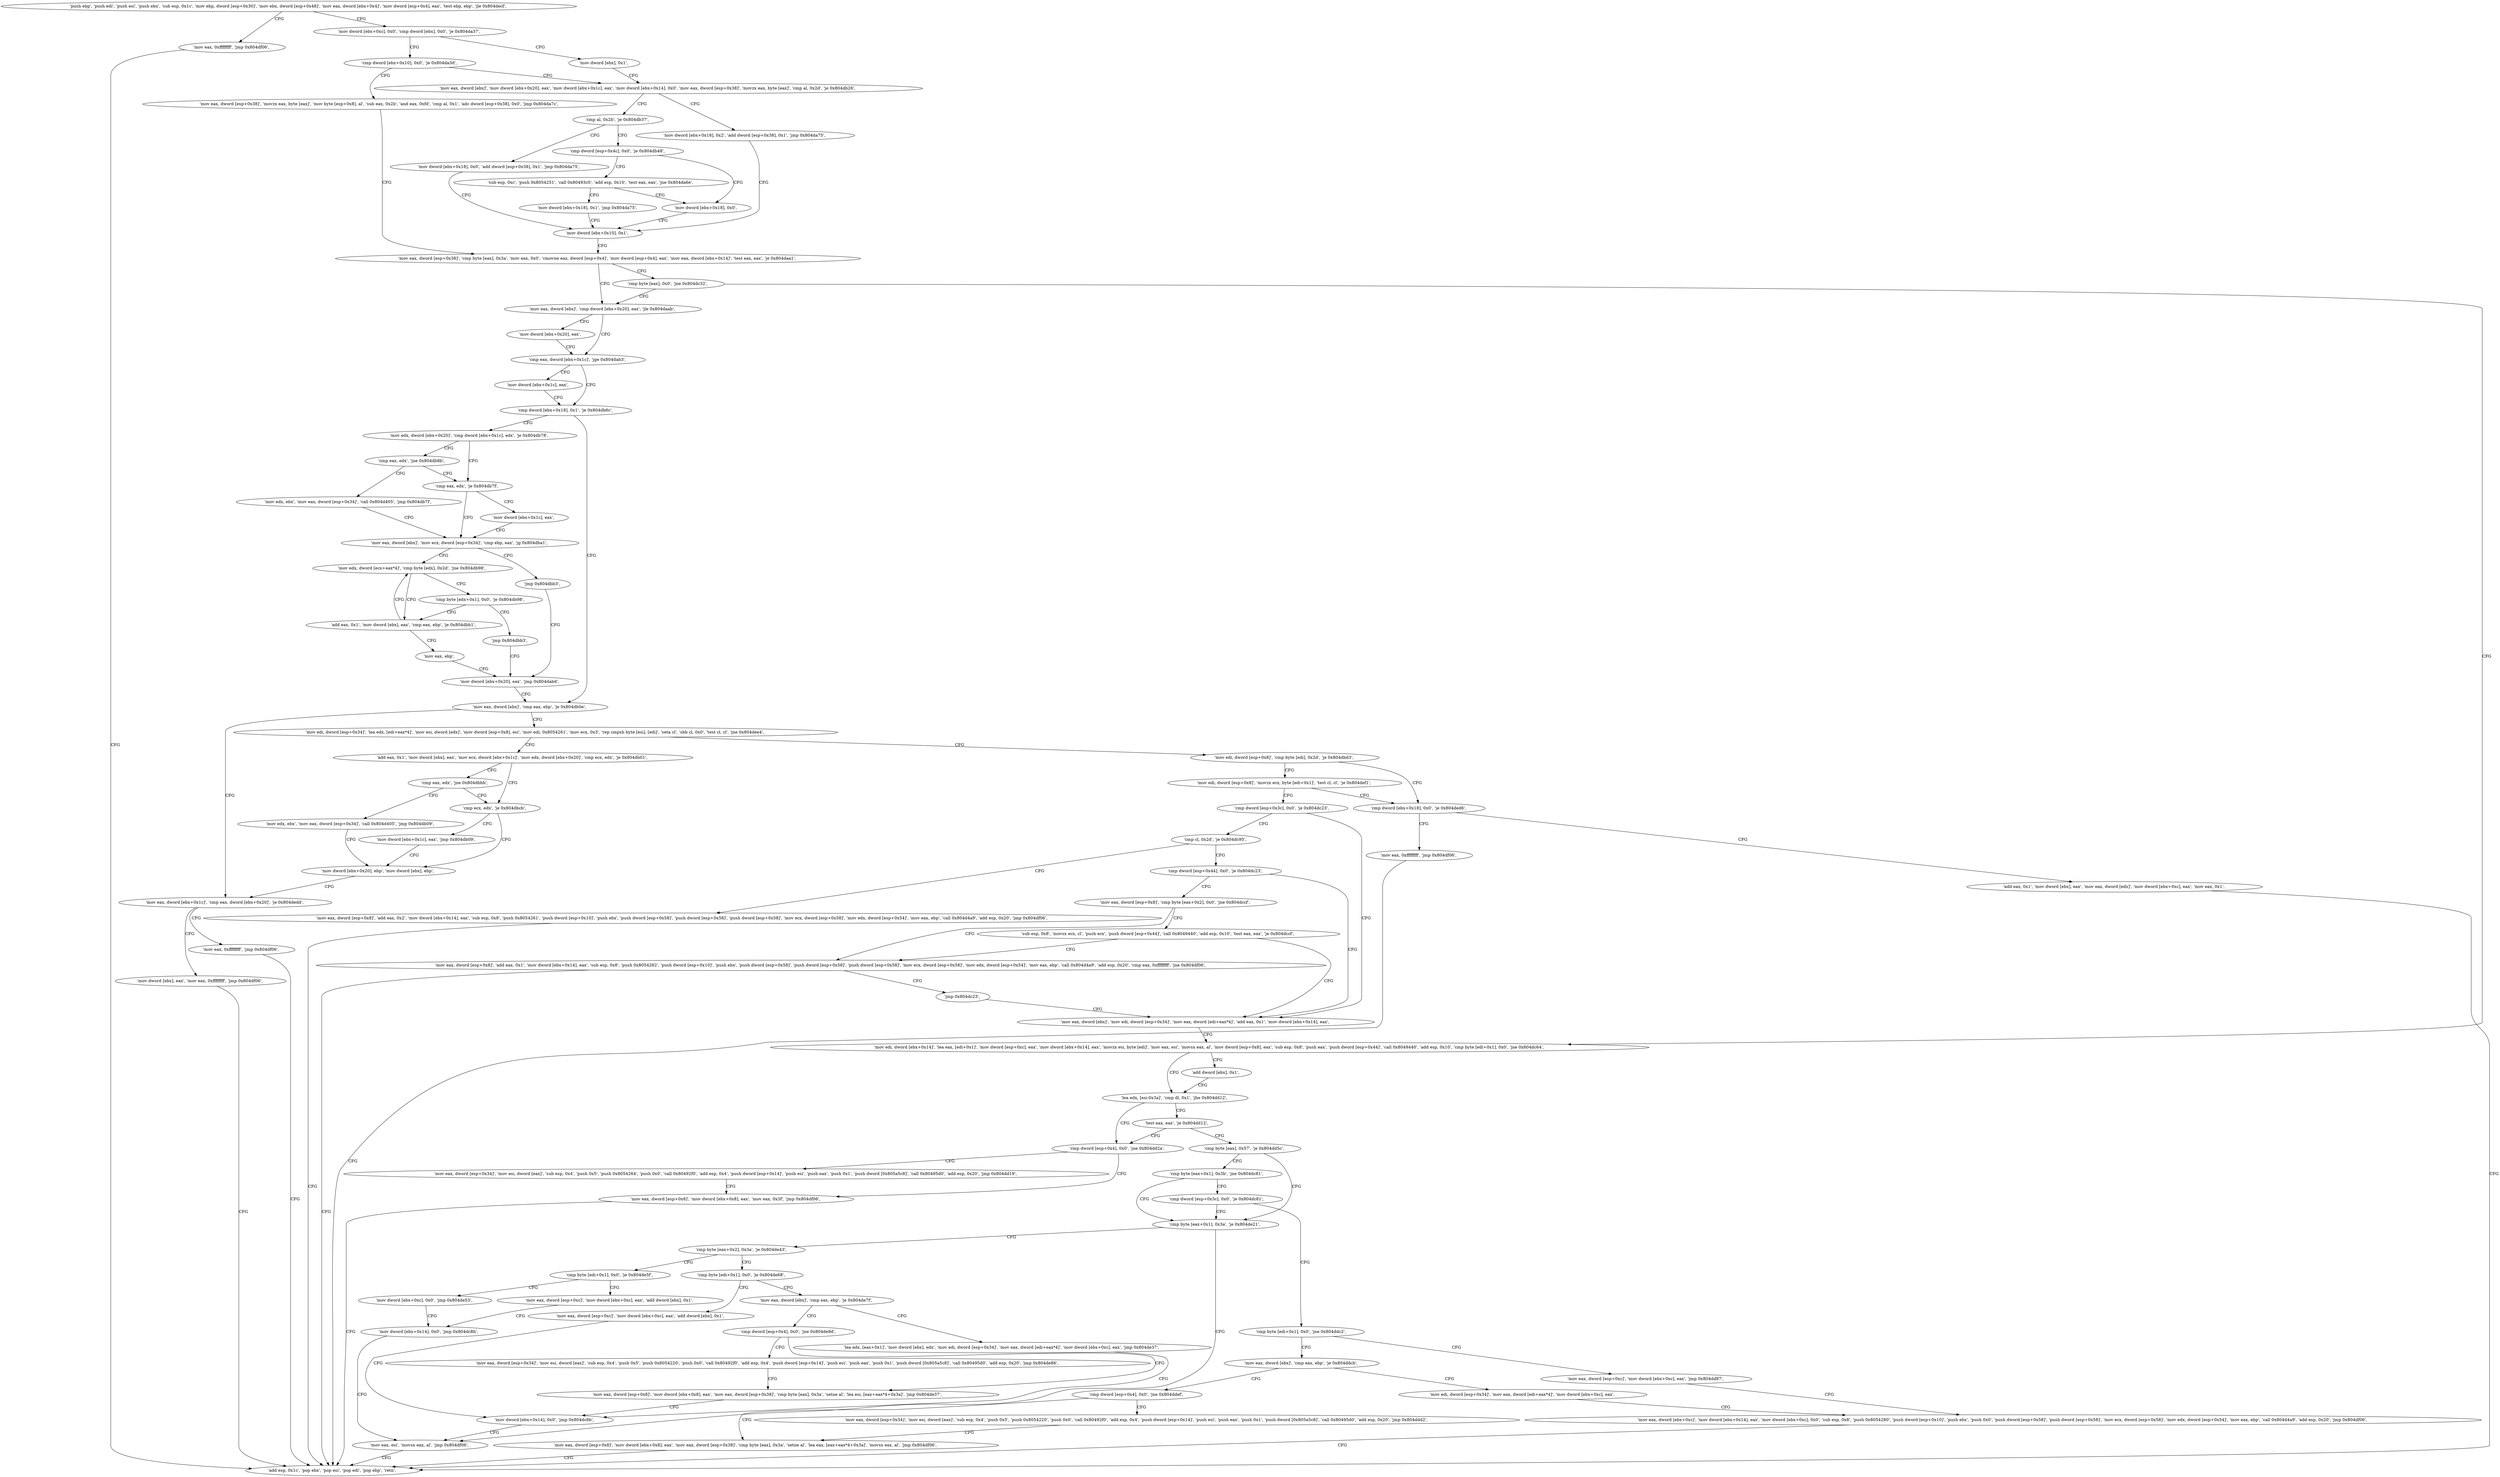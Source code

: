 digraph "func" {
"134535659" [label = "'push ebp', 'push edi', 'push esi', 'push ebx', 'sub esp, 0x1c', 'mov ebp, dword [esp+0x30]', 'mov ebx, dword [esp+0x48]', 'mov eax, dword [ebx+0x4]', 'mov dword [esp+0x4], eax', 'test ebp, ebp', 'jle 0x804decf', " ]
"134536911" [label = "'mov eax, 0xffffffff', 'jmp 0x804df06', " ]
"134535689" [label = "'mov dword [ebx+0xc], 0x0', 'cmp dword [ebx], 0x0', 'je 0x804da37', " ]
"134536966" [label = "'add esp, 0x1c', 'pop ebx', 'pop esi', 'pop edi', 'pop ebp', 'retn', " ]
"134535735" [label = "'mov dword [ebx], 0x1', " ]
"134535701" [label = "'cmp dword [ebx+0x10], 0x0', 'je 0x804da3d', " ]
"134535741" [label = "'mov eax, dword [ebx]', 'mov dword [ebx+0x20], eax', 'mov dword [ebx+0x1c], eax', 'mov dword [ebx+0x14], 0x0', 'mov eax, dword [esp+0x38]', 'movzx eax, byte [eax]', 'cmp al, 0x2d', 'je 0x804db26', " ]
"134535707" [label = "'mov eax, dword [esp+0x38]', 'movzx eax, byte [eax]', 'mov byte [esp+0x8], al', 'sub eax, 0x2b', 'and eax, 0xfd', 'cmp al, 0x1', 'adc dword [esp+0x38], 0x0', 'jmp 0x804da7c', " ]
"134535974" [label = "'mov dword [ebx+0x18], 0x2', 'add dword [esp+0x38], 0x1', 'jmp 0x804da75', " ]
"134535797" [label = "'mov dword [ebx+0x10], 0x1', " ]
"134535771" [label = "'cmp al, 0x2b', 'je 0x804db37', " ]
"134535991" [label = "'mov dword [ebx+0x18], 0x0', 'add dword [esp+0x38], 0x1', 'jmp 0x804da75', " ]
"134535779" [label = "'cmp dword [esp+0x4c], 0x0', 'je 0x804db48', " ]
"134535804" [label = "'mov eax, dword [esp+0x38]', 'cmp byte [eax], 0x3a', 'mov eax, 0x0', 'cmovne eax, dword [esp+0x4]', 'mov dword [esp+0x4], eax', 'mov eax, dword [ebx+0x14]', 'test eax, eax', 'je 0x804daa1', " ]
"134536008" [label = "'sub esp, 0xc', 'push 0x8054251', 'call 0x80493c0', 'add esp, 0x10', 'test eax, eax', 'jne 0x804da6e', " ]
"134535790" [label = "'mov dword [ebx+0x18], 0x0', " ]
"134535841" [label = "'mov eax, dword [ebx]', 'cmp dword [ebx+0x20], eax', 'jle 0x804daab', " ]
"134535832" [label = "'cmp byte [eax], 0x0', 'jne 0x804dc32', " ]
"134535851" [label = "'cmp eax, dword [ebx+0x1c]', 'jge 0x804dab3', " ]
"134535848" [label = "'mov dword [ebx+0x20], eax', " ]
"134536242" [label = "'mov edi, dword [ebx+0x14]', 'lea eax, [edi+0x1]', 'mov dword [esp+0xc], eax', 'mov dword [ebx+0x14], eax', 'movzx esi, byte [edi]', 'mov eax, esi', 'movsx eax, al', 'mov dword [esp+0x8], eax', 'sub esp, 0x8', 'push eax', 'push dword [esp+0x44]', 'call 0x8049440', 'add esp, 0x10', 'cmp byte [edi+0x1], 0x0', 'jne 0x804dc64', " ]
"134536032" [label = "'mov dword [ebx+0x18], 0x1', 'jmp 0x804da75', " ]
"134535859" [label = "'cmp dword [ebx+0x18], 0x1', 'je 0x804db6c', " ]
"134535856" [label = "'mov dword [ebx+0x1c], eax', " ]
"134536292" [label = "'lea edx, [esi-0x3a]', 'cmp dl, 0x1', 'jbe 0x804dd12', " ]
"134536289" [label = "'add dword [ebx], 0x1', " ]
"134536044" [label = "'mov edx, dword [ebx+0x20]', 'cmp dword [ebx+0x1c], edx', 'je 0x804db78', " ]
"134535869" [label = "'mov eax, dword [ebx]', 'cmp eax, ebp', 'je 0x804db0e', " ]
"134536466" [label = "'cmp dword [esp+0x4], 0x0', 'jne 0x804dd2a', " ]
"134536304" [label = "'test eax, eax', 'je 0x804dd12', " ]
"134536056" [label = "'cmp eax, edx', 'je 0x804db7f', " ]
"134536052" [label = "'cmp eax, edx', 'jne 0x804db8b', " ]
"134535950" [label = "'mov eax, dword [ebx+0x1c]', 'cmp eax, dword [ebx+0x20]', 'je 0x804dedd', " ]
"134535875" [label = "'mov edi, dword [esp+0x34]', 'lea edx, [edi+eax*4]', 'mov esi, dword [edx]', 'mov dword [esp+0x8], esi', 'mov edi, 0x8054261', 'mov ecx, 0x3', 'rep cmpsb byte [esi], [edi]', 'seta cl', 'sbb cl, 0x0', 'test cl, cl', 'jne 0x804dee4', " ]
"134536490" [label = "'mov eax, dword [esp+0x34]', 'mov esi, dword [eax]', 'sub esp, 0x4', 'push 0x5', 'push 0x8054264', 'push 0x0', 'call 0x80492f0', 'add esp, 0x4', 'push dword [esp+0x14]', 'push esi', 'push eax', 'push 0x1', 'push dword [0x805a5c8]', 'call 0x80495d0', 'add esp, 0x20', 'jmp 0x804dd19', " ]
"134536473" [label = "'mov eax, dword [esp+0x8]', 'mov dword [ebx+0x8], eax', 'mov eax, 0x3f', 'jmp 0x804df06', " ]
"134536312" [label = "'cmp byte [eax], 0x57', 'je 0x804dd5c', " ]
"134536063" [label = "'mov eax, dword [ebx]', 'mov ecx, dword [esp+0x34]', 'cmp ebp, eax', 'jg 0x804dba1', " ]
"134536060" [label = "'mov dword [ebx+0x1c], eax', " ]
"134536075" [label = "'mov edx, ebx', 'mov eax, dword [esp+0x34]', 'call 0x804d405', 'jmp 0x804db7f', " ]
"134536925" [label = "'mov eax, 0xffffffff', 'jmp 0x804df06', " ]
"134535962" [label = "'mov dword [ebx], eax', 'mov eax, 0xffffffff', 'jmp 0x804df06', " ]
"134536932" [label = "'mov edi, dword [esp+0x8]', 'cmp byte [edi], 0x2d', 'je 0x804dbd3', " ]
"134535914" [label = "'add eax, 0x1', 'mov dword [ebx], eax', 'mov ecx, dword [ebx+0x1c]', 'mov edx, dword [ebx+0x20]', 'cmp ecx, edx', 'je 0x804db01', " ]
"134536540" [label = "'cmp byte [eax+0x1], 0x3b', 'jne 0x804dc81', " ]
"134536321" [label = "'cmp byte [eax+0x1], 0x3a', 'je 0x804de21', " ]
"134536097" [label = "'mov edx, dword [ecx+eax*4]', 'cmp byte [edx], 0x2d', 'jne 0x804db98', " ]
"134536073" [label = "'jmp 0x804dbb3', " ]
"134536147" [label = "'mov edi, dword [esp+0x8]', 'movzx ecx, byte [edi+0x1]', 'test cl, cl', 'je 0x804def1', " ]
"134536945" [label = "'cmp dword [ebx+0x18], 0x0', 'je 0x804ded6', " ]
"134535937" [label = "'cmp ecx, edx', 'je 0x804dbcb', " ]
"134535929" [label = "'cmp eax, edx', 'jne 0x804dbbb', " ]
"134536550" [label = "'cmp dword [esp+0x3c], 0x0', 'je 0x804dc81', " ]
"134536737" [label = "'cmp byte [eax+0x2], 0x3a', 'je 0x804de43', " ]
"134536331" [label = "'mov eax, esi', 'movsx eax, al', 'jmp 0x804df06', " ]
"134536088" [label = "'add eax, 0x1', 'mov dword [ebx], eax', 'cmp eax, ebp', 'je 0x804dbb1', " ]
"134536105" [label = "'cmp byte [edx+0x1], 0x0', 'je 0x804db98', " ]
"134536115" [label = "'mov dword [ebx+0x20], eax', 'jmp 0x804dabd', " ]
"134536163" [label = "'cmp dword [esp+0x3c], 0x0', 'je 0x804dc23', " ]
"134536918" [label = "'mov eax, 0xffffffff', 'jmp 0x804df06', " ]
"134536951" [label = "'add eax, 0x1', 'mov dword [ebx], eax', 'mov eax, dword [edx]', 'mov dword [ebx+0xc], eax', 'mov eax, 0x1', " ]
"134536139" [label = "'mov dword [ebx+0x1c], eax', 'jmp 0x804db09', " ]
"134535945" [label = "'mov dword [ebx+0x20], ebp', 'mov dword [ebx], ebp', " ]
"134536123" [label = "'mov edx, ebx', 'mov eax, dword [esp+0x34]', 'call 0x804d405', 'jmp 0x804db09', " ]
"134536561" [label = "'cmp byte [edi+0x1], 0x0', 'jne 0x804ddc2', " ]
"134536771" [label = "'cmp byte [edi+0x1], 0x0', 'je 0x804de5f', " ]
"134536743" [label = "'cmp byte [edi+0x1], 0x0', 'je 0x804de68', " ]
"134536113" [label = "'mov eax, ebp', " ]
"134536111" [label = "'jmp 0x804dbb3', " ]
"134536227" [label = "'mov eax, dword [ebx]', 'mov edi, dword [esp+0x34]', 'mov eax, dword [edi+eax*4]', 'add eax, 0x1', 'mov dword [ebx+0x14], eax', " ]
"134536170" [label = "'cmp cl, 0x2d', 'je 0x804dc95', " ]
"134536642" [label = "'mov eax, dword [esp+0xc]', 'mov dword [ebx+0xc], eax', 'jmp 0x804dd87', " ]
"134536567" [label = "'mov eax, dword [ebx]', 'cmp eax, ebp', 'je 0x804ddcb', " ]
"134536799" [label = "'mov dword [ebx+0xc], 0x0', 'jmp 0x804de53', " ]
"134536777" [label = "'mov eax, dword [esp+0xc]', 'mov dword [ebx+0xc], eax', 'add dword [ebx], 0x1', " ]
"134536808" [label = "'mov eax, dword [ebx]', 'cmp eax, ebp', 'je 0x804de7f', " ]
"134536749" [label = "'mov eax, dword [esp+0xc]', 'mov dword [ebx+0xc], eax', 'add dword [ebx], 0x1', " ]
"134536341" [label = "'mov eax, dword [esp+0x8]', 'add eax, 0x2', 'mov dword [ebx+0x14], eax', 'sub esp, 0x8', 'push 0x8054261', 'push dword [esp+0x10]', 'push ebx', 'push dword [esp+0x58]', 'push dword [esp+0x58]', 'push dword [esp+0x58]', 'mov ecx, dword [esp+0x58]', 'mov edx, dword [esp+0x54]', 'mov eax, ebp', 'call 0x804d4a9', 'add esp, 0x20', 'jmp 0x804df06', " ]
"134536179" [label = "'cmp dword [esp+0x44], 0x0', 'je 0x804dc23', " ]
"134536583" [label = "'mov eax, dword [ebx+0xc]', 'mov dword [ebx+0x14], eax', 'mov dword [ebx+0xc], 0x0', 'sub esp, 0x8', 'push 0x8054280', 'push dword [esp+0x10]', 'push ebx', 'push 0x0', 'push dword [esp+0x58]', 'push dword [esp+0x58]', 'mov ecx, dword [esp+0x58]', 'mov edx, dword [esp+0x54]', 'mov eax, ebp', 'call 0x804d4a9', 'add esp, 0x20', 'jmp 0x804df06', " ]
"134536651" [label = "'cmp dword [esp+0x4], 0x0', 'jne 0x804ddef', " ]
"134536573" [label = "'mov edi, dword [esp+0x34]', 'mov eax, dword [edi+eax*4]', 'mov dword [ebx+0xc], eax', " ]
"134536787" [label = "'mov dword [ebx+0x14], 0x0', 'jmp 0x804dc8b', " ]
"134536831" [label = "'cmp dword [esp+0x4], 0x0', 'jne 0x804de9d', " ]
"134536814" [label = "'lea edx, [eax+0x1]', 'mov dword [ebx], edx', 'mov edi, dword [esp+0x34]', 'mov eax, dword [edi+eax*4]', 'mov dword [ebx+0xc], eax', 'jmp 0x804de37', " ]
"134536759" [label = "'mov dword [ebx+0x14], 0x0', 'jmp 0x804dc8b', " ]
"134536186" [label = "'mov eax, dword [esp+0x8]', 'cmp byte [eax+0x2], 0x0', 'jne 0x804dccf', " ]
"134536687" [label = "'mov eax, dword [esp+0x34]', 'mov esi, dword [eax]', 'sub esp, 0x4', 'push 0x5', 'push 0x8054220', 'push 0x0', 'call 0x80492f0', 'add esp, 0x4', 'push dword [esp+0x14]', 'push esi', 'push eax', 'push 0x1', 'push dword [0x805a5c8]', 'call 0x80495d0', 'add esp, 0x20', 'jmp 0x804ddd2', " ]
"134536658" [label = "'mov eax, dword [esp+0x8]', 'mov dword [ebx+0x8], eax', 'mov eax, dword [esp+0x38]', 'cmp byte [eax], 0x3a', 'setne al', 'lea eax, [eax+eax*4+0x3a]', 'movsx eax, al', 'jmp 0x804df06', " ]
"134536861" [label = "'mov eax, dword [esp+0x34]', 'mov esi, dword [eax]', 'sub esp, 0x4', 'push 0x5', 'push 0x8054220', 'push 0x0', 'call 0x80492f0', 'add esp, 0x4', 'push dword [esp+0x14]', 'push esi', 'push eax', 'push 0x1', 'push dword [0x805a5c8]', 'call 0x80495d0', 'add esp, 0x20', 'jmp 0x804de86', " ]
"134536838" [label = "'mov eax, dword [esp+0x8]', 'mov dword [ebx+0x8], eax', 'mov eax, dword [esp+0x38]', 'cmp byte [eax], 0x3a', 'setne al', 'lea esi, [eax+eax*4+0x3a]', 'jmp 0x804de37', " ]
"134536399" [label = "'mov eax, dword [esp+0x8]', 'add eax, 0x1', 'mov dword [ebx+0x14], eax', 'sub esp, 0x8', 'push 0x8054262', 'push dword [esp+0x10]', 'push ebx', 'push dword [esp+0x58]', 'push dword [esp+0x58]', 'push dword [esp+0x58]', 'mov ecx, dword [esp+0x58]', 'mov edx, dword [esp+0x54]', 'mov eax, ebp', 'call 0x804d4a9', 'add esp, 0x20', 'cmp eax, 0xffffffff', 'jne 0x804df06', " ]
"134536200" [label = "'sub esp, 0x8', 'movsx ecx, cl', 'push ecx', 'push dword [esp+0x44]', 'call 0x8049440', 'add esp, 0x10', 'test eax, eax', 'je 0x804dccf', " ]
"134536461" [label = "'jmp 0x804dc23', " ]
"134535659" -> "134536911" [ label = "CFG" ]
"134535659" -> "134535689" [ label = "CFG" ]
"134536911" -> "134536966" [ label = "CFG" ]
"134535689" -> "134535735" [ label = "CFG" ]
"134535689" -> "134535701" [ label = "CFG" ]
"134535735" -> "134535741" [ label = "CFG" ]
"134535701" -> "134535741" [ label = "CFG" ]
"134535701" -> "134535707" [ label = "CFG" ]
"134535741" -> "134535974" [ label = "CFG" ]
"134535741" -> "134535771" [ label = "CFG" ]
"134535707" -> "134535804" [ label = "CFG" ]
"134535974" -> "134535797" [ label = "CFG" ]
"134535797" -> "134535804" [ label = "CFG" ]
"134535771" -> "134535991" [ label = "CFG" ]
"134535771" -> "134535779" [ label = "CFG" ]
"134535991" -> "134535797" [ label = "CFG" ]
"134535779" -> "134536008" [ label = "CFG" ]
"134535779" -> "134535790" [ label = "CFG" ]
"134535804" -> "134535841" [ label = "CFG" ]
"134535804" -> "134535832" [ label = "CFG" ]
"134536008" -> "134535790" [ label = "CFG" ]
"134536008" -> "134536032" [ label = "CFG" ]
"134535790" -> "134535797" [ label = "CFG" ]
"134535841" -> "134535851" [ label = "CFG" ]
"134535841" -> "134535848" [ label = "CFG" ]
"134535832" -> "134536242" [ label = "CFG" ]
"134535832" -> "134535841" [ label = "CFG" ]
"134535851" -> "134535859" [ label = "CFG" ]
"134535851" -> "134535856" [ label = "CFG" ]
"134535848" -> "134535851" [ label = "CFG" ]
"134536242" -> "134536292" [ label = "CFG" ]
"134536242" -> "134536289" [ label = "CFG" ]
"134536032" -> "134535797" [ label = "CFG" ]
"134535859" -> "134536044" [ label = "CFG" ]
"134535859" -> "134535869" [ label = "CFG" ]
"134535856" -> "134535859" [ label = "CFG" ]
"134536292" -> "134536466" [ label = "CFG" ]
"134536292" -> "134536304" [ label = "CFG" ]
"134536289" -> "134536292" [ label = "CFG" ]
"134536044" -> "134536056" [ label = "CFG" ]
"134536044" -> "134536052" [ label = "CFG" ]
"134535869" -> "134535950" [ label = "CFG" ]
"134535869" -> "134535875" [ label = "CFG" ]
"134536466" -> "134536490" [ label = "CFG" ]
"134536466" -> "134536473" [ label = "CFG" ]
"134536304" -> "134536466" [ label = "CFG" ]
"134536304" -> "134536312" [ label = "CFG" ]
"134536056" -> "134536063" [ label = "CFG" ]
"134536056" -> "134536060" [ label = "CFG" ]
"134536052" -> "134536075" [ label = "CFG" ]
"134536052" -> "134536056" [ label = "CFG" ]
"134535950" -> "134536925" [ label = "CFG" ]
"134535950" -> "134535962" [ label = "CFG" ]
"134535875" -> "134536932" [ label = "CFG" ]
"134535875" -> "134535914" [ label = "CFG" ]
"134536490" -> "134536473" [ label = "CFG" ]
"134536473" -> "134536966" [ label = "CFG" ]
"134536312" -> "134536540" [ label = "CFG" ]
"134536312" -> "134536321" [ label = "CFG" ]
"134536063" -> "134536097" [ label = "CFG" ]
"134536063" -> "134536073" [ label = "CFG" ]
"134536060" -> "134536063" [ label = "CFG" ]
"134536075" -> "134536063" [ label = "CFG" ]
"134536925" -> "134536966" [ label = "CFG" ]
"134535962" -> "134536966" [ label = "CFG" ]
"134536932" -> "134536147" [ label = "CFG" ]
"134536932" -> "134536945" [ label = "CFG" ]
"134535914" -> "134535937" [ label = "CFG" ]
"134535914" -> "134535929" [ label = "CFG" ]
"134536540" -> "134536321" [ label = "CFG" ]
"134536540" -> "134536550" [ label = "CFG" ]
"134536321" -> "134536737" [ label = "CFG" ]
"134536321" -> "134536331" [ label = "CFG" ]
"134536097" -> "134536088" [ label = "CFG" ]
"134536097" -> "134536105" [ label = "CFG" ]
"134536073" -> "134536115" [ label = "CFG" ]
"134536147" -> "134536945" [ label = "CFG" ]
"134536147" -> "134536163" [ label = "CFG" ]
"134536945" -> "134536918" [ label = "CFG" ]
"134536945" -> "134536951" [ label = "CFG" ]
"134535937" -> "134536139" [ label = "CFG" ]
"134535937" -> "134535945" [ label = "CFG" ]
"134535929" -> "134536123" [ label = "CFG" ]
"134535929" -> "134535937" [ label = "CFG" ]
"134536550" -> "134536321" [ label = "CFG" ]
"134536550" -> "134536561" [ label = "CFG" ]
"134536737" -> "134536771" [ label = "CFG" ]
"134536737" -> "134536743" [ label = "CFG" ]
"134536331" -> "134536966" [ label = "CFG" ]
"134536088" -> "134536113" [ label = "CFG" ]
"134536088" -> "134536097" [ label = "CFG" ]
"134536105" -> "134536088" [ label = "CFG" ]
"134536105" -> "134536111" [ label = "CFG" ]
"134536115" -> "134535869" [ label = "CFG" ]
"134536163" -> "134536227" [ label = "CFG" ]
"134536163" -> "134536170" [ label = "CFG" ]
"134536918" -> "134536966" [ label = "CFG" ]
"134536951" -> "134536966" [ label = "CFG" ]
"134536139" -> "134535945" [ label = "CFG" ]
"134535945" -> "134535950" [ label = "CFG" ]
"134536123" -> "134535945" [ label = "CFG" ]
"134536561" -> "134536642" [ label = "CFG" ]
"134536561" -> "134536567" [ label = "CFG" ]
"134536771" -> "134536799" [ label = "CFG" ]
"134536771" -> "134536777" [ label = "CFG" ]
"134536743" -> "134536808" [ label = "CFG" ]
"134536743" -> "134536749" [ label = "CFG" ]
"134536113" -> "134536115" [ label = "CFG" ]
"134536111" -> "134536115" [ label = "CFG" ]
"134536227" -> "134536242" [ label = "CFG" ]
"134536170" -> "134536341" [ label = "CFG" ]
"134536170" -> "134536179" [ label = "CFG" ]
"134536642" -> "134536583" [ label = "CFG" ]
"134536567" -> "134536651" [ label = "CFG" ]
"134536567" -> "134536573" [ label = "CFG" ]
"134536799" -> "134536787" [ label = "CFG" ]
"134536777" -> "134536787" [ label = "CFG" ]
"134536808" -> "134536831" [ label = "CFG" ]
"134536808" -> "134536814" [ label = "CFG" ]
"134536749" -> "134536759" [ label = "CFG" ]
"134536341" -> "134536966" [ label = "CFG" ]
"134536179" -> "134536227" [ label = "CFG" ]
"134536179" -> "134536186" [ label = "CFG" ]
"134536583" -> "134536966" [ label = "CFG" ]
"134536651" -> "134536687" [ label = "CFG" ]
"134536651" -> "134536658" [ label = "CFG" ]
"134536573" -> "134536583" [ label = "CFG" ]
"134536787" -> "134536331" [ label = "CFG" ]
"134536831" -> "134536861" [ label = "CFG" ]
"134536831" -> "134536838" [ label = "CFG" ]
"134536814" -> "134536759" [ label = "CFG" ]
"134536759" -> "134536331" [ label = "CFG" ]
"134536186" -> "134536399" [ label = "CFG" ]
"134536186" -> "134536200" [ label = "CFG" ]
"134536687" -> "134536658" [ label = "CFG" ]
"134536658" -> "134536966" [ label = "CFG" ]
"134536861" -> "134536838" [ label = "CFG" ]
"134536838" -> "134536759" [ label = "CFG" ]
"134536399" -> "134536966" [ label = "CFG" ]
"134536399" -> "134536461" [ label = "CFG" ]
"134536200" -> "134536399" [ label = "CFG" ]
"134536200" -> "134536227" [ label = "CFG" ]
"134536461" -> "134536227" [ label = "CFG" ]
}
